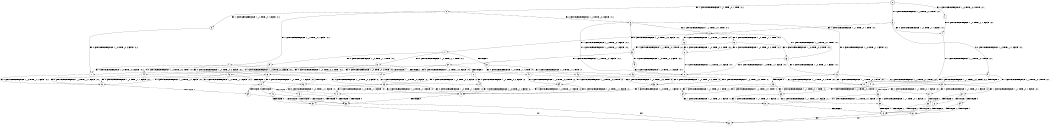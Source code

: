 digraph BCG {
size = "7, 10.5";
center = TRUE;
node [shape = circle];
0 [peripheries = 2];
0 -> 1 [label = "EX !0 !ATOMIC_EXCH_BRANCH (1, +0, TRUE, +0, 2, TRUE) !:0:1:"];
0 -> 2 [label = "EX !1 !ATOMIC_EXCH_BRANCH (1, +1, TRUE, +0, 1, TRUE) !:0:1:"];
0 -> 3 [label = "EX !0 !ATOMIC_EXCH_BRANCH (1, +0, TRUE, +0, 2, TRUE) !:0:1:"];
1 -> 4 [label = "EX !0 !ATOMIC_EXCH_BRANCH (1, +0, TRUE, +1, 1, FALSE) !:0:1:"];
2 -> 5 [label = "EX !1 !ATOMIC_EXCH_BRANCH (1, +1, TRUE, +0, 1, FALSE) !:0:1:"];
2 -> 6 [label = "EX !0 !ATOMIC_EXCH_BRANCH (1, +0, TRUE, +0, 2, FALSE) !:0:1:"];
2 -> 7 [label = "EX !1 !ATOMIC_EXCH_BRANCH (1, +1, TRUE, +0, 1, FALSE) !:0:1:"];
3 -> 4 [label = "EX !0 !ATOMIC_EXCH_BRANCH (1, +0, TRUE, +1, 1, FALSE) !:0:1:"];
3 -> 8 [label = "EX !1 !ATOMIC_EXCH_BRANCH (1, +1, TRUE, +0, 1, TRUE) !:0:1:"];
3 -> 9 [label = "EX !0 !ATOMIC_EXCH_BRANCH (1, +0, TRUE, +1, 1, FALSE) !:0:1:"];
4 -> 10 [label = "EX !1 !ATOMIC_EXCH_BRANCH (1, +1, TRUE, +0, 1, TRUE) !:0:1:"];
5 -> 11 [label = "EX !0 !ATOMIC_EXCH_BRANCH (1, +0, TRUE, +0, 2, FALSE) !:0:1:"];
6 -> 12 [label = "EX !0 !ATOMIC_EXCH_BRANCH (1, +0, TRUE, +1, 1, FALSE) !:0:1:"];
6 -> 8 [label = "EX !1 !ATOMIC_EXCH_BRANCH (1, +1, TRUE, +0, 1, TRUE) !:0:1:"];
6 -> 13 [label = "EX !0 !ATOMIC_EXCH_BRANCH (1, +0, TRUE, +1, 1, FALSE) !:0:1:"];
7 -> 11 [label = "EX !0 !ATOMIC_EXCH_BRANCH (1, +0, TRUE, +0, 2, FALSE) !:0:1:"];
7 -> 14 [label = "TERMINATE !1"];
7 -> 15 [label = "EX !0 !ATOMIC_EXCH_BRANCH (1, +0, TRUE, +0, 2, FALSE) !:0:1:"];
8 -> 16 [label = "EX !0 !ATOMIC_EXCH_BRANCH (1, +0, TRUE, +1, 1, TRUE) !:0:1:"];
8 -> 17 [label = "EX !1 !ATOMIC_EXCH_BRANCH (1, +1, TRUE, +0, 1, FALSE) !:0:1:"];
8 -> 18 [label = "EX !0 !ATOMIC_EXCH_BRANCH (1, +0, TRUE, +1, 1, TRUE) !:0:1:"];
9 -> 10 [label = "EX !1 !ATOMIC_EXCH_BRANCH (1, +1, TRUE, +0, 1, TRUE) !:0:1:"];
9 -> 19 [label = "TERMINATE !0"];
9 -> 20 [label = "EX !1 !ATOMIC_EXCH_BRANCH (1, +1, TRUE, +0, 1, TRUE) !:0:1:"];
10 -> 21 [label = "EX !1 !ATOMIC_EXCH_BRANCH (1, +1, TRUE, +0, 1, FALSE) !:0:1:"];
11 -> 22 [label = "EX !0 !ATOMIC_EXCH_BRANCH (1, +0, TRUE, +1, 1, FALSE) !:0:1:"];
12 -> 10 [label = "EX !1 !ATOMIC_EXCH_BRANCH (1, +1, TRUE, +0, 1, TRUE) !:0:1:"];
13 -> 10 [label = "EX !1 !ATOMIC_EXCH_BRANCH (1, +1, TRUE, +0, 1, TRUE) !:0:1:"];
13 -> 23 [label = "TERMINATE !0"];
13 -> 20 [label = "EX !1 !ATOMIC_EXCH_BRANCH (1, +1, TRUE, +0, 1, TRUE) !:0:1:"];
14 -> 24 [label = "EX !0 !ATOMIC_EXCH_BRANCH (1, +0, TRUE, +0, 2, FALSE) !:0:"];
14 -> 25 [label = "EX !0 !ATOMIC_EXCH_BRANCH (1, +0, TRUE, +0, 2, FALSE) !:0:"];
15 -> 22 [label = "EX !0 !ATOMIC_EXCH_BRANCH (1, +0, TRUE, +1, 1, FALSE) !:0:1:"];
15 -> 26 [label = "TERMINATE !1"];
15 -> 27 [label = "EX !0 !ATOMIC_EXCH_BRANCH (1, +0, TRUE, +1, 1, FALSE) !:0:1:"];
16 -> 28 [label = "EX !0 !ATOMIC_EXCH_BRANCH (1, +0, TRUE, +0, 2, TRUE) !:0:1:"];
17 -> 29 [label = "EX !0 !ATOMIC_EXCH_BRANCH (1, +0, TRUE, +1, 1, TRUE) !:0:1:"];
17 -> 30 [label = "TERMINATE !1"];
17 -> 31 [label = "EX !0 !ATOMIC_EXCH_BRANCH (1, +0, TRUE, +1, 1, TRUE) !:0:1:"];
18 -> 28 [label = "EX !0 !ATOMIC_EXCH_BRANCH (1, +0, TRUE, +0, 2, TRUE) !:0:1:"];
18 -> 32 [label = "EX !1 !ATOMIC_EXCH_BRANCH (1, +1, TRUE, +0, 1, TRUE) !:0:1:"];
18 -> 33 [label = "EX !0 !ATOMIC_EXCH_BRANCH (1, +0, TRUE, +0, 2, TRUE) !:0:1:"];
19 -> 34 [label = "EX !1 !ATOMIC_EXCH_BRANCH (1, +1, TRUE, +0, 1, TRUE) !:1:"];
19 -> 35 [label = "EX !1 !ATOMIC_EXCH_BRANCH (1, +1, TRUE, +0, 1, TRUE) !:1:"];
20 -> 21 [label = "EX !1 !ATOMIC_EXCH_BRANCH (1, +1, TRUE, +0, 1, FALSE) !:0:1:"];
20 -> 36 [label = "TERMINATE !0"];
20 -> 37 [label = "EX !1 !ATOMIC_EXCH_BRANCH (1, +1, TRUE, +0, 1, FALSE) !:0:1:"];
21 -> 38 [label = "TERMINATE !0"];
22 -> 39 [label = "TERMINATE !0"];
23 -> 34 [label = "EX !1 !ATOMIC_EXCH_BRANCH (1, +1, TRUE, +0, 1, TRUE) !:1:"];
23 -> 35 [label = "EX !1 !ATOMIC_EXCH_BRANCH (1, +1, TRUE, +0, 1, TRUE) !:1:"];
24 -> 40 [label = "EX !0 !ATOMIC_EXCH_BRANCH (1, +0, TRUE, +1, 1, FALSE) !:0:"];
25 -> 40 [label = "EX !0 !ATOMIC_EXCH_BRANCH (1, +0, TRUE, +1, 1, FALSE) !:0:"];
25 -> 41 [label = "EX !0 !ATOMIC_EXCH_BRANCH (1, +0, TRUE, +1, 1, FALSE) !:0:"];
26 -> 40 [label = "EX !0 !ATOMIC_EXCH_BRANCH (1, +0, TRUE, +1, 1, FALSE) !:0:"];
26 -> 41 [label = "EX !0 !ATOMIC_EXCH_BRANCH (1, +0, TRUE, +1, 1, FALSE) !:0:"];
27 -> 39 [label = "TERMINATE !0"];
27 -> 42 [label = "TERMINATE !1"];
27 -> 43 [label = "TERMINATE !0"];
28 -> 12 [label = "EX !0 !ATOMIC_EXCH_BRANCH (1, +0, TRUE, +1, 1, FALSE) !:0:1:"];
29 -> 44 [label = "EX !0 !ATOMIC_EXCH_BRANCH (1, +0, TRUE, +0, 2, TRUE) !:0:1:"];
30 -> 45 [label = "EX !0 !ATOMIC_EXCH_BRANCH (1, +0, TRUE, +1, 1, TRUE) !:0:"];
30 -> 46 [label = "EX !0 !ATOMIC_EXCH_BRANCH (1, +0, TRUE, +1, 1, TRUE) !:0:"];
31 -> 44 [label = "EX !0 !ATOMIC_EXCH_BRANCH (1, +0, TRUE, +0, 2, TRUE) !:0:1:"];
31 -> 47 [label = "TERMINATE !1"];
31 -> 48 [label = "EX !0 !ATOMIC_EXCH_BRANCH (1, +0, TRUE, +0, 2, TRUE) !:0:1:"];
32 -> 49 [label = "EX !0 !ATOMIC_EXCH_BRANCH (1, +0, TRUE, +0, 2, FALSE) !:0:1:"];
32 -> 50 [label = "EX !1 !ATOMIC_EXCH_BRANCH (1, +1, TRUE, +0, 1, FALSE) !:0:1:"];
32 -> 6 [label = "EX !0 !ATOMIC_EXCH_BRANCH (1, +0, TRUE, +0, 2, FALSE) !:0:1:"];
33 -> 12 [label = "EX !0 !ATOMIC_EXCH_BRANCH (1, +0, TRUE, +1, 1, FALSE) !:0:1:"];
33 -> 8 [label = "EX !1 !ATOMIC_EXCH_BRANCH (1, +1, TRUE, +0, 1, TRUE) !:0:1:"];
33 -> 13 [label = "EX !0 !ATOMIC_EXCH_BRANCH (1, +0, TRUE, +1, 1, FALSE) !:0:1:"];
34 -> 51 [label = "EX !1 !ATOMIC_EXCH_BRANCH (1, +1, TRUE, +0, 1, FALSE) !:1:"];
35 -> 51 [label = "EX !1 !ATOMIC_EXCH_BRANCH (1, +1, TRUE, +0, 1, FALSE) !:1:"];
35 -> 52 [label = "EX !1 !ATOMIC_EXCH_BRANCH (1, +1, TRUE, +0, 1, FALSE) !:1:"];
36 -> 51 [label = "EX !1 !ATOMIC_EXCH_BRANCH (1, +1, TRUE, +0, 1, FALSE) !:1:"];
36 -> 52 [label = "EX !1 !ATOMIC_EXCH_BRANCH (1, +1, TRUE, +0, 1, FALSE) !:1:"];
37 -> 38 [label = "TERMINATE !0"];
37 -> 53 [label = "TERMINATE !1"];
37 -> 54 [label = "TERMINATE !0"];
38 -> 55 [label = "TERMINATE !1"];
39 -> 56 [label = "TERMINATE !1"];
40 -> 56 [label = "TERMINATE !0"];
41 -> 56 [label = "TERMINATE !0"];
41 -> 57 [label = "TERMINATE !0"];
42 -> 56 [label = "TERMINATE !0"];
42 -> 57 [label = "TERMINATE !0"];
43 -> 56 [label = "TERMINATE !1"];
43 -> 57 [label = "TERMINATE !1"];
44 -> 22 [label = "EX !0 !ATOMIC_EXCH_BRANCH (1, +0, TRUE, +1, 1, FALSE) !:0:1:"];
45 -> 58 [label = "EX !0 !ATOMIC_EXCH_BRANCH (1, +0, TRUE, +0, 2, TRUE) !:0:"];
46 -> 58 [label = "EX !0 !ATOMIC_EXCH_BRANCH (1, +0, TRUE, +0, 2, TRUE) !:0:"];
46 -> 59 [label = "EX !0 !ATOMIC_EXCH_BRANCH (1, +0, TRUE, +0, 2, TRUE) !:0:"];
47 -> 58 [label = "EX !0 !ATOMIC_EXCH_BRANCH (1, +0, TRUE, +0, 2, TRUE) !:0:"];
47 -> 59 [label = "EX !0 !ATOMIC_EXCH_BRANCH (1, +0, TRUE, +0, 2, TRUE) !:0:"];
48 -> 22 [label = "EX !0 !ATOMIC_EXCH_BRANCH (1, +0, TRUE, +1, 1, FALSE) !:0:1:"];
48 -> 26 [label = "TERMINATE !1"];
48 -> 27 [label = "EX !0 !ATOMIC_EXCH_BRANCH (1, +0, TRUE, +1, 1, FALSE) !:0:1:"];
49 -> 12 [label = "EX !0 !ATOMIC_EXCH_BRANCH (1, +0, TRUE, +1, 1, FALSE) !:0:1:"];
50 -> 11 [label = "EX !0 !ATOMIC_EXCH_BRANCH (1, +0, TRUE, +0, 2, FALSE) !:0:1:"];
50 -> 60 [label = "TERMINATE !1"];
50 -> 15 [label = "EX !0 !ATOMIC_EXCH_BRANCH (1, +0, TRUE, +0, 2, FALSE) !:0:1:"];
51 -> 55 [label = "TERMINATE !1"];
52 -> 55 [label = "TERMINATE !1"];
52 -> 61 [label = "TERMINATE !1"];
53 -> 55 [label = "TERMINATE !0"];
53 -> 61 [label = "TERMINATE !0"];
54 -> 55 [label = "TERMINATE !1"];
54 -> 61 [label = "TERMINATE !1"];
55 -> 62 [label = "exit"];
56 -> 62 [label = "exit"];
57 -> 62 [label = "exit"];
58 -> 40 [label = "EX !0 !ATOMIC_EXCH_BRANCH (1, +0, TRUE, +1, 1, FALSE) !:0:"];
59 -> 40 [label = "EX !0 !ATOMIC_EXCH_BRANCH (1, +0, TRUE, +1, 1, FALSE) !:0:"];
59 -> 41 [label = "EX !0 !ATOMIC_EXCH_BRANCH (1, +0, TRUE, +1, 1, FALSE) !:0:"];
60 -> 24 [label = "EX !0 !ATOMIC_EXCH_BRANCH (1, +0, TRUE, +0, 2, FALSE) !:0:"];
60 -> 25 [label = "EX !0 !ATOMIC_EXCH_BRANCH (1, +0, TRUE, +0, 2, FALSE) !:0:"];
61 -> 62 [label = "exit"];
}
